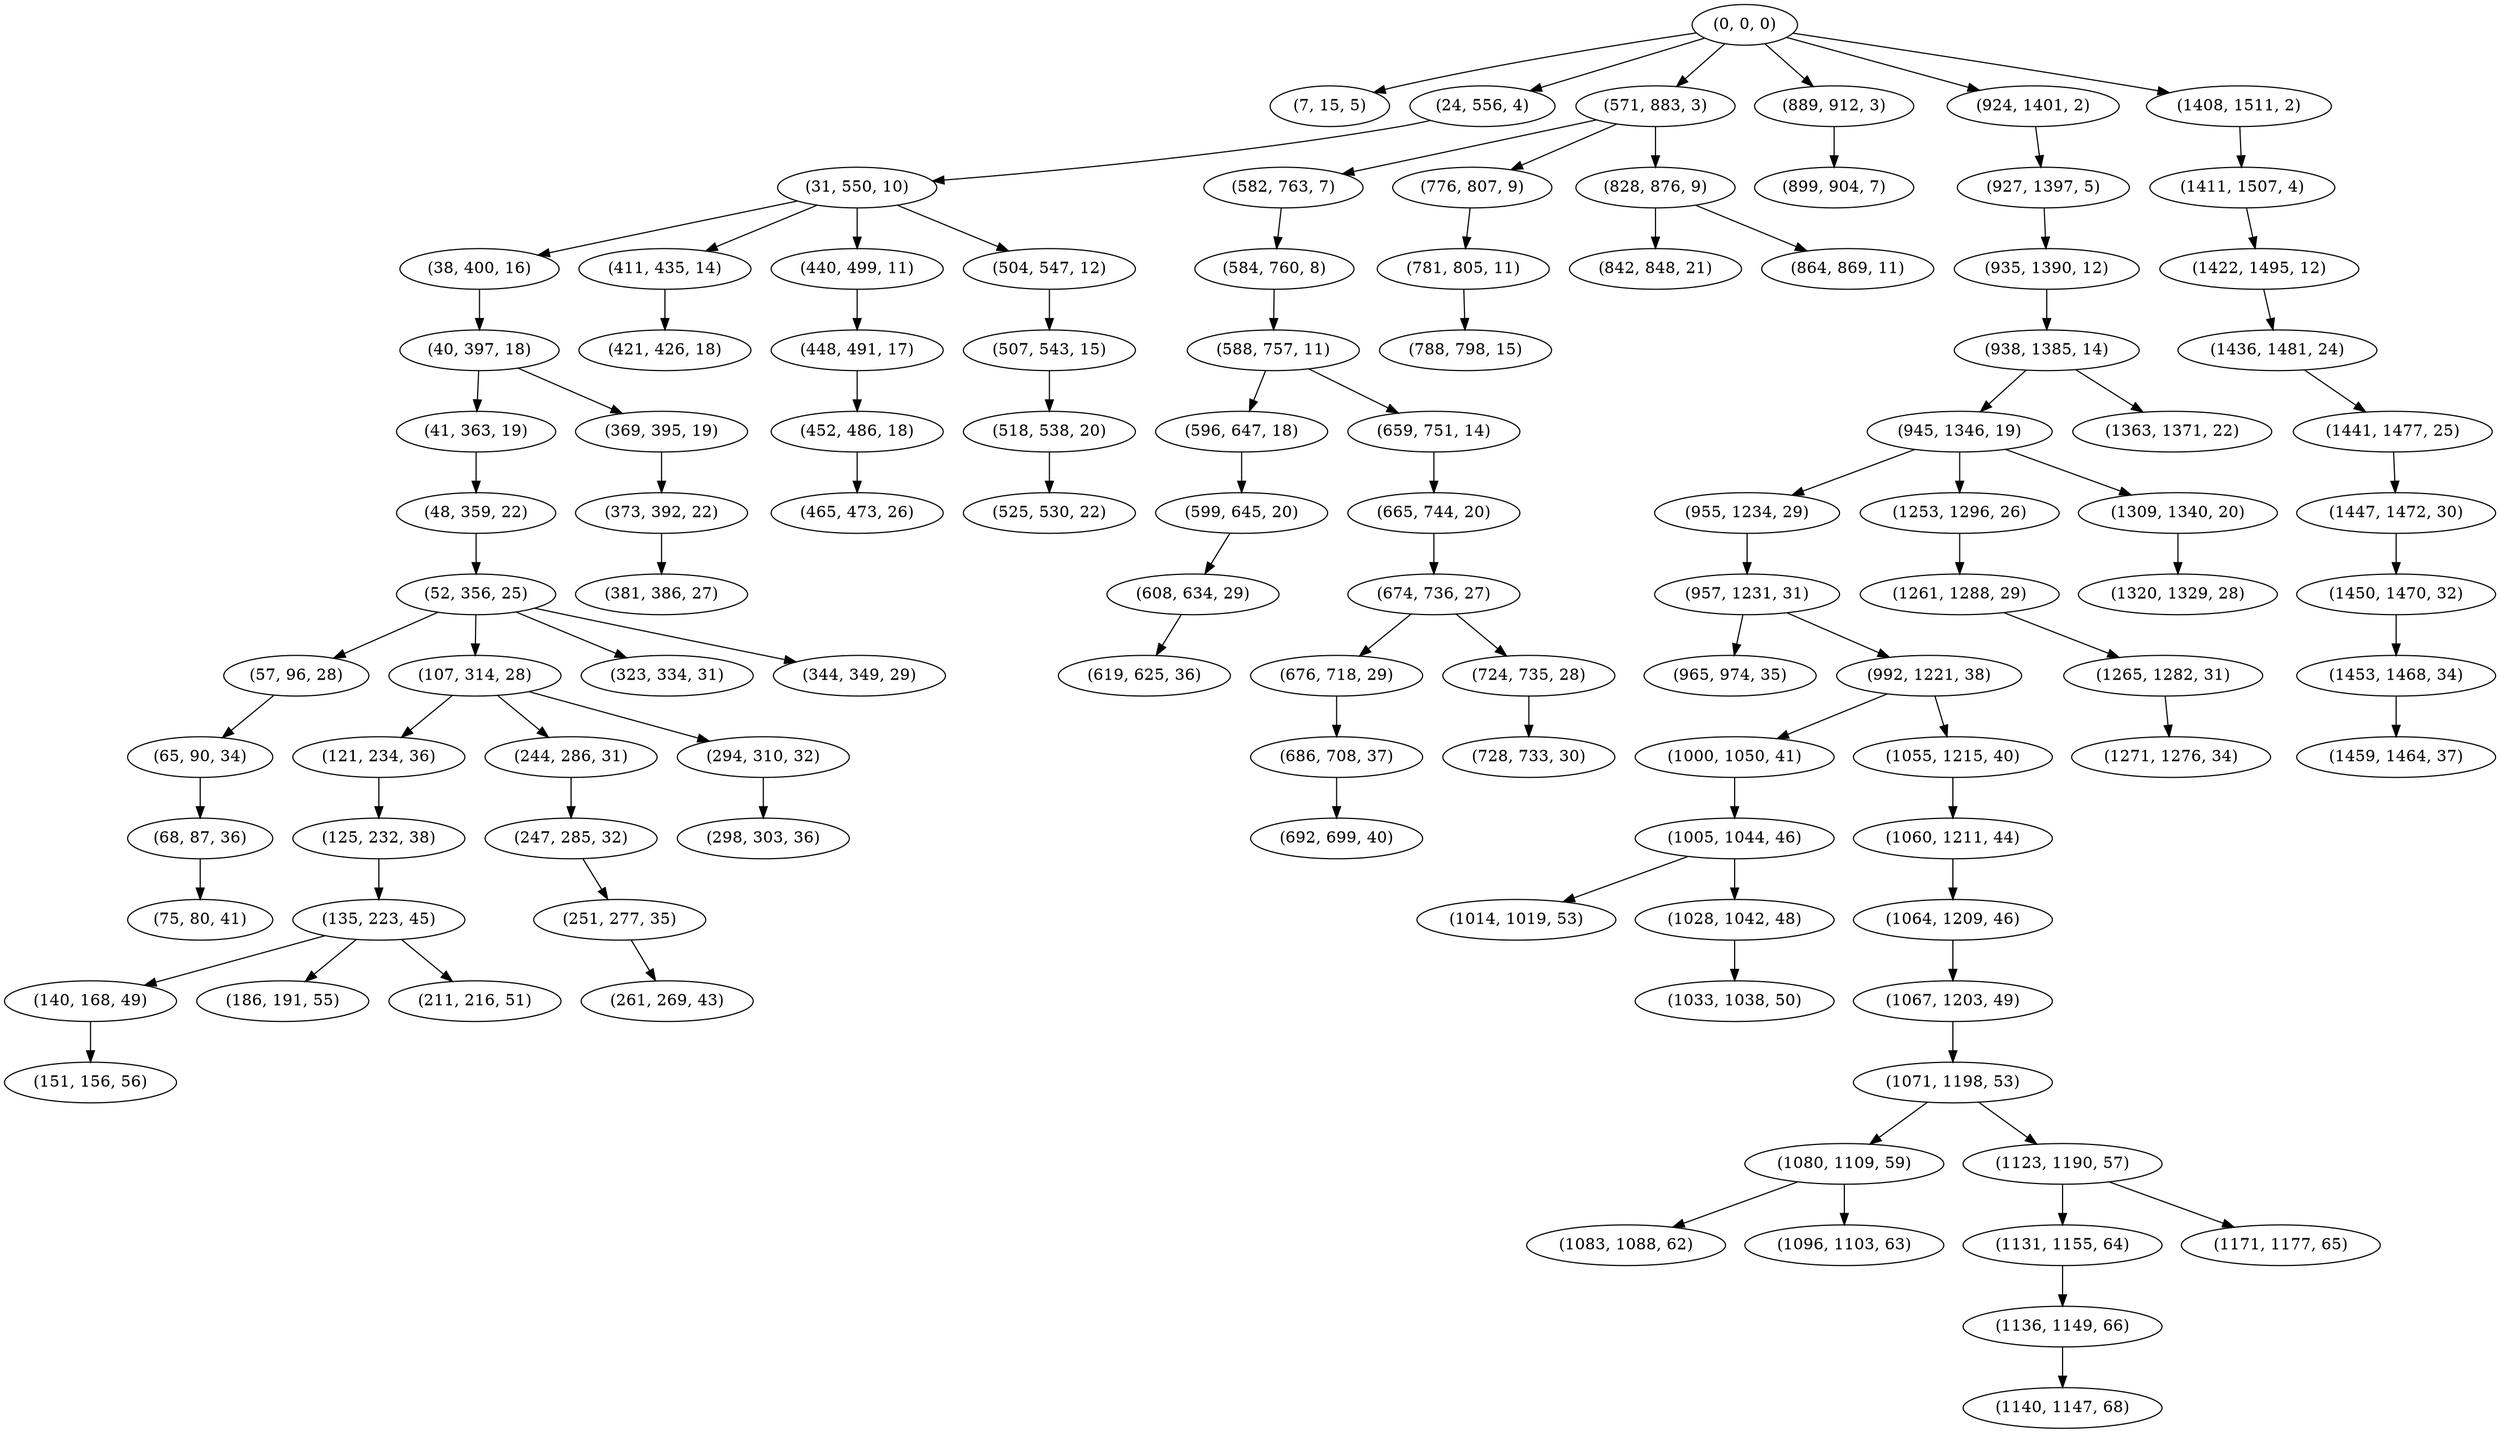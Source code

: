 digraph tree {
    "(0, 0, 0)";
    "(7, 15, 5)";
    "(24, 556, 4)";
    "(31, 550, 10)";
    "(38, 400, 16)";
    "(40, 397, 18)";
    "(41, 363, 19)";
    "(48, 359, 22)";
    "(52, 356, 25)";
    "(57, 96, 28)";
    "(65, 90, 34)";
    "(68, 87, 36)";
    "(75, 80, 41)";
    "(107, 314, 28)";
    "(121, 234, 36)";
    "(125, 232, 38)";
    "(135, 223, 45)";
    "(140, 168, 49)";
    "(151, 156, 56)";
    "(186, 191, 55)";
    "(211, 216, 51)";
    "(244, 286, 31)";
    "(247, 285, 32)";
    "(251, 277, 35)";
    "(261, 269, 43)";
    "(294, 310, 32)";
    "(298, 303, 36)";
    "(323, 334, 31)";
    "(344, 349, 29)";
    "(369, 395, 19)";
    "(373, 392, 22)";
    "(381, 386, 27)";
    "(411, 435, 14)";
    "(421, 426, 18)";
    "(440, 499, 11)";
    "(448, 491, 17)";
    "(452, 486, 18)";
    "(465, 473, 26)";
    "(504, 547, 12)";
    "(507, 543, 15)";
    "(518, 538, 20)";
    "(525, 530, 22)";
    "(571, 883, 3)";
    "(582, 763, 7)";
    "(584, 760, 8)";
    "(588, 757, 11)";
    "(596, 647, 18)";
    "(599, 645, 20)";
    "(608, 634, 29)";
    "(619, 625, 36)";
    "(659, 751, 14)";
    "(665, 744, 20)";
    "(674, 736, 27)";
    "(676, 718, 29)";
    "(686, 708, 37)";
    "(692, 699, 40)";
    "(724, 735, 28)";
    "(728, 733, 30)";
    "(776, 807, 9)";
    "(781, 805, 11)";
    "(788, 798, 15)";
    "(828, 876, 9)";
    "(842, 848, 21)";
    "(864, 869, 11)";
    "(889, 912, 3)";
    "(899, 904, 7)";
    "(924, 1401, 2)";
    "(927, 1397, 5)";
    "(935, 1390, 12)";
    "(938, 1385, 14)";
    "(945, 1346, 19)";
    "(955, 1234, 29)";
    "(957, 1231, 31)";
    "(965, 974, 35)";
    "(992, 1221, 38)";
    "(1000, 1050, 41)";
    "(1005, 1044, 46)";
    "(1014, 1019, 53)";
    "(1028, 1042, 48)";
    "(1033, 1038, 50)";
    "(1055, 1215, 40)";
    "(1060, 1211, 44)";
    "(1064, 1209, 46)";
    "(1067, 1203, 49)";
    "(1071, 1198, 53)";
    "(1080, 1109, 59)";
    "(1083, 1088, 62)";
    "(1096, 1103, 63)";
    "(1123, 1190, 57)";
    "(1131, 1155, 64)";
    "(1136, 1149, 66)";
    "(1140, 1147, 68)";
    "(1171, 1177, 65)";
    "(1253, 1296, 26)";
    "(1261, 1288, 29)";
    "(1265, 1282, 31)";
    "(1271, 1276, 34)";
    "(1309, 1340, 20)";
    "(1320, 1329, 28)";
    "(1363, 1371, 22)";
    "(1408, 1511, 2)";
    "(1411, 1507, 4)";
    "(1422, 1495, 12)";
    "(1436, 1481, 24)";
    "(1441, 1477, 25)";
    "(1447, 1472, 30)";
    "(1450, 1470, 32)";
    "(1453, 1468, 34)";
    "(1459, 1464, 37)";
    "(0, 0, 0)" -> "(7, 15, 5)";
    "(0, 0, 0)" -> "(24, 556, 4)";
    "(0, 0, 0)" -> "(571, 883, 3)";
    "(0, 0, 0)" -> "(889, 912, 3)";
    "(0, 0, 0)" -> "(924, 1401, 2)";
    "(0, 0, 0)" -> "(1408, 1511, 2)";
    "(24, 556, 4)" -> "(31, 550, 10)";
    "(31, 550, 10)" -> "(38, 400, 16)";
    "(31, 550, 10)" -> "(411, 435, 14)";
    "(31, 550, 10)" -> "(440, 499, 11)";
    "(31, 550, 10)" -> "(504, 547, 12)";
    "(38, 400, 16)" -> "(40, 397, 18)";
    "(40, 397, 18)" -> "(41, 363, 19)";
    "(40, 397, 18)" -> "(369, 395, 19)";
    "(41, 363, 19)" -> "(48, 359, 22)";
    "(48, 359, 22)" -> "(52, 356, 25)";
    "(52, 356, 25)" -> "(57, 96, 28)";
    "(52, 356, 25)" -> "(107, 314, 28)";
    "(52, 356, 25)" -> "(323, 334, 31)";
    "(52, 356, 25)" -> "(344, 349, 29)";
    "(57, 96, 28)" -> "(65, 90, 34)";
    "(65, 90, 34)" -> "(68, 87, 36)";
    "(68, 87, 36)" -> "(75, 80, 41)";
    "(107, 314, 28)" -> "(121, 234, 36)";
    "(107, 314, 28)" -> "(244, 286, 31)";
    "(107, 314, 28)" -> "(294, 310, 32)";
    "(121, 234, 36)" -> "(125, 232, 38)";
    "(125, 232, 38)" -> "(135, 223, 45)";
    "(135, 223, 45)" -> "(140, 168, 49)";
    "(135, 223, 45)" -> "(186, 191, 55)";
    "(135, 223, 45)" -> "(211, 216, 51)";
    "(140, 168, 49)" -> "(151, 156, 56)";
    "(244, 286, 31)" -> "(247, 285, 32)";
    "(247, 285, 32)" -> "(251, 277, 35)";
    "(251, 277, 35)" -> "(261, 269, 43)";
    "(294, 310, 32)" -> "(298, 303, 36)";
    "(369, 395, 19)" -> "(373, 392, 22)";
    "(373, 392, 22)" -> "(381, 386, 27)";
    "(411, 435, 14)" -> "(421, 426, 18)";
    "(440, 499, 11)" -> "(448, 491, 17)";
    "(448, 491, 17)" -> "(452, 486, 18)";
    "(452, 486, 18)" -> "(465, 473, 26)";
    "(504, 547, 12)" -> "(507, 543, 15)";
    "(507, 543, 15)" -> "(518, 538, 20)";
    "(518, 538, 20)" -> "(525, 530, 22)";
    "(571, 883, 3)" -> "(582, 763, 7)";
    "(571, 883, 3)" -> "(776, 807, 9)";
    "(571, 883, 3)" -> "(828, 876, 9)";
    "(582, 763, 7)" -> "(584, 760, 8)";
    "(584, 760, 8)" -> "(588, 757, 11)";
    "(588, 757, 11)" -> "(596, 647, 18)";
    "(588, 757, 11)" -> "(659, 751, 14)";
    "(596, 647, 18)" -> "(599, 645, 20)";
    "(599, 645, 20)" -> "(608, 634, 29)";
    "(608, 634, 29)" -> "(619, 625, 36)";
    "(659, 751, 14)" -> "(665, 744, 20)";
    "(665, 744, 20)" -> "(674, 736, 27)";
    "(674, 736, 27)" -> "(676, 718, 29)";
    "(674, 736, 27)" -> "(724, 735, 28)";
    "(676, 718, 29)" -> "(686, 708, 37)";
    "(686, 708, 37)" -> "(692, 699, 40)";
    "(724, 735, 28)" -> "(728, 733, 30)";
    "(776, 807, 9)" -> "(781, 805, 11)";
    "(781, 805, 11)" -> "(788, 798, 15)";
    "(828, 876, 9)" -> "(842, 848, 21)";
    "(828, 876, 9)" -> "(864, 869, 11)";
    "(889, 912, 3)" -> "(899, 904, 7)";
    "(924, 1401, 2)" -> "(927, 1397, 5)";
    "(927, 1397, 5)" -> "(935, 1390, 12)";
    "(935, 1390, 12)" -> "(938, 1385, 14)";
    "(938, 1385, 14)" -> "(945, 1346, 19)";
    "(938, 1385, 14)" -> "(1363, 1371, 22)";
    "(945, 1346, 19)" -> "(955, 1234, 29)";
    "(945, 1346, 19)" -> "(1253, 1296, 26)";
    "(945, 1346, 19)" -> "(1309, 1340, 20)";
    "(955, 1234, 29)" -> "(957, 1231, 31)";
    "(957, 1231, 31)" -> "(965, 974, 35)";
    "(957, 1231, 31)" -> "(992, 1221, 38)";
    "(992, 1221, 38)" -> "(1000, 1050, 41)";
    "(992, 1221, 38)" -> "(1055, 1215, 40)";
    "(1000, 1050, 41)" -> "(1005, 1044, 46)";
    "(1005, 1044, 46)" -> "(1014, 1019, 53)";
    "(1005, 1044, 46)" -> "(1028, 1042, 48)";
    "(1028, 1042, 48)" -> "(1033, 1038, 50)";
    "(1055, 1215, 40)" -> "(1060, 1211, 44)";
    "(1060, 1211, 44)" -> "(1064, 1209, 46)";
    "(1064, 1209, 46)" -> "(1067, 1203, 49)";
    "(1067, 1203, 49)" -> "(1071, 1198, 53)";
    "(1071, 1198, 53)" -> "(1080, 1109, 59)";
    "(1071, 1198, 53)" -> "(1123, 1190, 57)";
    "(1080, 1109, 59)" -> "(1083, 1088, 62)";
    "(1080, 1109, 59)" -> "(1096, 1103, 63)";
    "(1123, 1190, 57)" -> "(1131, 1155, 64)";
    "(1123, 1190, 57)" -> "(1171, 1177, 65)";
    "(1131, 1155, 64)" -> "(1136, 1149, 66)";
    "(1136, 1149, 66)" -> "(1140, 1147, 68)";
    "(1253, 1296, 26)" -> "(1261, 1288, 29)";
    "(1261, 1288, 29)" -> "(1265, 1282, 31)";
    "(1265, 1282, 31)" -> "(1271, 1276, 34)";
    "(1309, 1340, 20)" -> "(1320, 1329, 28)";
    "(1408, 1511, 2)" -> "(1411, 1507, 4)";
    "(1411, 1507, 4)" -> "(1422, 1495, 12)";
    "(1422, 1495, 12)" -> "(1436, 1481, 24)";
    "(1436, 1481, 24)" -> "(1441, 1477, 25)";
    "(1441, 1477, 25)" -> "(1447, 1472, 30)";
    "(1447, 1472, 30)" -> "(1450, 1470, 32)";
    "(1450, 1470, 32)" -> "(1453, 1468, 34)";
    "(1453, 1468, 34)" -> "(1459, 1464, 37)";
}
